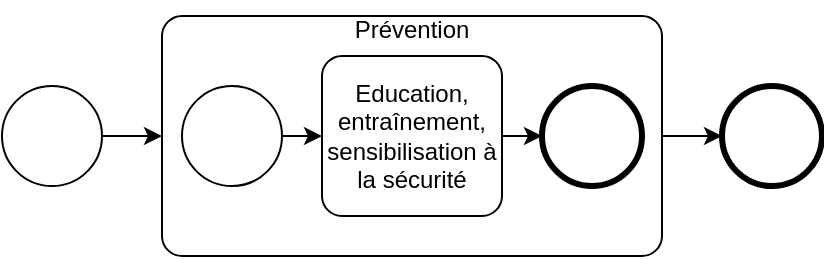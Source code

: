 <mxfile version="21.5.0" type="github">
  <diagram name="Page-1" id="Y95kf-a7EoSCzpfX9Ejt">
    <mxGraphModel dx="1049" dy="578" grid="1" gridSize="10" guides="1" tooltips="1" connect="1" arrows="1" fold="1" page="1" pageScale="1" pageWidth="850" pageHeight="1100" math="0" shadow="0">
      <root>
        <mxCell id="0" />
        <mxCell id="1" parent="0" />
        <mxCell id="h3XhEXOAphWAO41AIved-13" style="edgeStyle=orthogonalEdgeStyle;rounded=0;orthogonalLoop=1;jettySize=auto;html=1;exitX=1;exitY=0.5;exitDx=0;exitDy=0;exitPerimeter=0;" edge="1" parent="1" source="h3XhEXOAphWAO41AIved-6" target="h3XhEXOAphWAO41AIved-12">
          <mxGeometry relative="1" as="geometry" />
        </mxCell>
        <mxCell id="h3XhEXOAphWAO41AIved-6" value="" style="points=[[0.25,0,0],[0.5,0,0],[0.75,0,0],[1,0.25,0],[1,0.5,0],[1,0.75,0],[0.75,1,0],[0.5,1,0],[0.25,1,0],[0,0.75,0],[0,0.5,0],[0,0.25,0]];shape=mxgraph.bpmn.task;whiteSpace=wrap;rectStyle=rounded;size=10;html=1;container=0;expand=0;collapsible=0;taskMarker=abstract;" vertex="1" parent="1">
          <mxGeometry x="200" y="390" width="250" height="120" as="geometry" />
        </mxCell>
        <mxCell id="h3XhEXOAphWAO41AIved-1" value="Education, entraînement, sensibilisation à la sécurité" style="points=[[0.25,0,0],[0.5,0,0],[0.75,0,0],[1,0.25,0],[1,0.5,0],[1,0.75,0],[0.75,1,0],[0.5,1,0],[0.25,1,0],[0,0.75,0],[0,0.5,0],[0,0.25,0]];shape=mxgraph.bpmn.task;whiteSpace=wrap;rectStyle=rounded;size=10;html=1;container=1;expand=0;collapsible=0;taskMarker=abstract;" vertex="1" parent="1">
          <mxGeometry x="280" y="410" width="90" height="80" as="geometry" />
        </mxCell>
        <mxCell id="h3XhEXOAphWAO41AIved-4" style="edgeStyle=orthogonalEdgeStyle;rounded=0;orthogonalLoop=1;jettySize=auto;html=1;exitX=1;exitY=0.5;exitDx=0;exitDy=0;exitPerimeter=0;entryX=0;entryY=0.5;entryDx=0;entryDy=0;entryPerimeter=0;" edge="1" parent="1" source="h3XhEXOAphWAO41AIved-2" target="h3XhEXOAphWAO41AIved-1">
          <mxGeometry relative="1" as="geometry" />
        </mxCell>
        <mxCell id="h3XhEXOAphWAO41AIved-2" value="" style="points=[[0.145,0.145,0],[0.5,0,0],[0.855,0.145,0],[1,0.5,0],[0.855,0.855,0],[0.5,1,0],[0.145,0.855,0],[0,0.5,0]];shape=mxgraph.bpmn.event;html=1;verticalLabelPosition=bottom;labelBackgroundColor=#ffffff;verticalAlign=top;align=center;perimeter=ellipsePerimeter;outlineConnect=0;aspect=fixed;outline=standard;symbol=general;" vertex="1" parent="1">
          <mxGeometry x="210" y="425" width="50" height="50" as="geometry" />
        </mxCell>
        <mxCell id="h3XhEXOAphWAO41AIved-3" value="" style="points=[[0.145,0.145,0],[0.5,0,0],[0.855,0.145,0],[1,0.5,0],[0.855,0.855,0],[0.5,1,0],[0.145,0.855,0],[0,0.5,0]];shape=mxgraph.bpmn.event;html=1;verticalLabelPosition=bottom;labelBackgroundColor=#ffffff;verticalAlign=top;align=center;perimeter=ellipsePerimeter;outlineConnect=0;aspect=fixed;outline=end;symbol=terminate2;" vertex="1" parent="1">
          <mxGeometry x="390" y="425" width="50" height="50" as="geometry" />
        </mxCell>
        <mxCell id="h3XhEXOAphWAO41AIved-5" style="edgeStyle=orthogonalEdgeStyle;rounded=0;orthogonalLoop=1;jettySize=auto;html=1;exitX=1;exitY=0.5;exitDx=0;exitDy=0;exitPerimeter=0;entryX=0;entryY=0.5;entryDx=0;entryDy=0;entryPerimeter=0;" edge="1" parent="1" source="h3XhEXOAphWAO41AIved-1" target="h3XhEXOAphWAO41AIved-3">
          <mxGeometry relative="1" as="geometry" />
        </mxCell>
        <mxCell id="h3XhEXOAphWAO41AIved-9" value="Prévention" style="text;html=1;strokeColor=none;fillColor=none;align=center;verticalAlign=middle;whiteSpace=wrap;rounded=0;" vertex="1" parent="1">
          <mxGeometry x="290" y="382" width="70" height="30" as="geometry" />
        </mxCell>
        <mxCell id="h3XhEXOAphWAO41AIved-11" style="edgeStyle=orthogonalEdgeStyle;rounded=0;orthogonalLoop=1;jettySize=auto;html=1;exitX=1;exitY=0.5;exitDx=0;exitDy=0;exitPerimeter=0;entryX=0;entryY=0.5;entryDx=0;entryDy=0;entryPerimeter=0;" edge="1" parent="1" source="h3XhEXOAphWAO41AIved-10" target="h3XhEXOAphWAO41AIved-6">
          <mxGeometry relative="1" as="geometry" />
        </mxCell>
        <mxCell id="h3XhEXOAphWAO41AIved-10" value="" style="points=[[0.145,0.145,0],[0.5,0,0],[0.855,0.145,0],[1,0.5,0],[0.855,0.855,0],[0.5,1,0],[0.145,0.855,0],[0,0.5,0]];shape=mxgraph.bpmn.event;html=1;verticalLabelPosition=bottom;labelBackgroundColor=#ffffff;verticalAlign=top;align=center;perimeter=ellipsePerimeter;outlineConnect=0;aspect=fixed;outline=standard;symbol=general;" vertex="1" parent="1">
          <mxGeometry x="120" y="425" width="50" height="50" as="geometry" />
        </mxCell>
        <mxCell id="h3XhEXOAphWAO41AIved-12" value="" style="points=[[0.145,0.145,0],[0.5,0,0],[0.855,0.145,0],[1,0.5,0],[0.855,0.855,0],[0.5,1,0],[0.145,0.855,0],[0,0.5,0]];shape=mxgraph.bpmn.event;html=1;verticalLabelPosition=bottom;labelBackgroundColor=#ffffff;verticalAlign=top;align=center;perimeter=ellipsePerimeter;outlineConnect=0;aspect=fixed;outline=end;symbol=terminate2;" vertex="1" parent="1">
          <mxGeometry x="480" y="425" width="50" height="50" as="geometry" />
        </mxCell>
      </root>
    </mxGraphModel>
  </diagram>
</mxfile>
